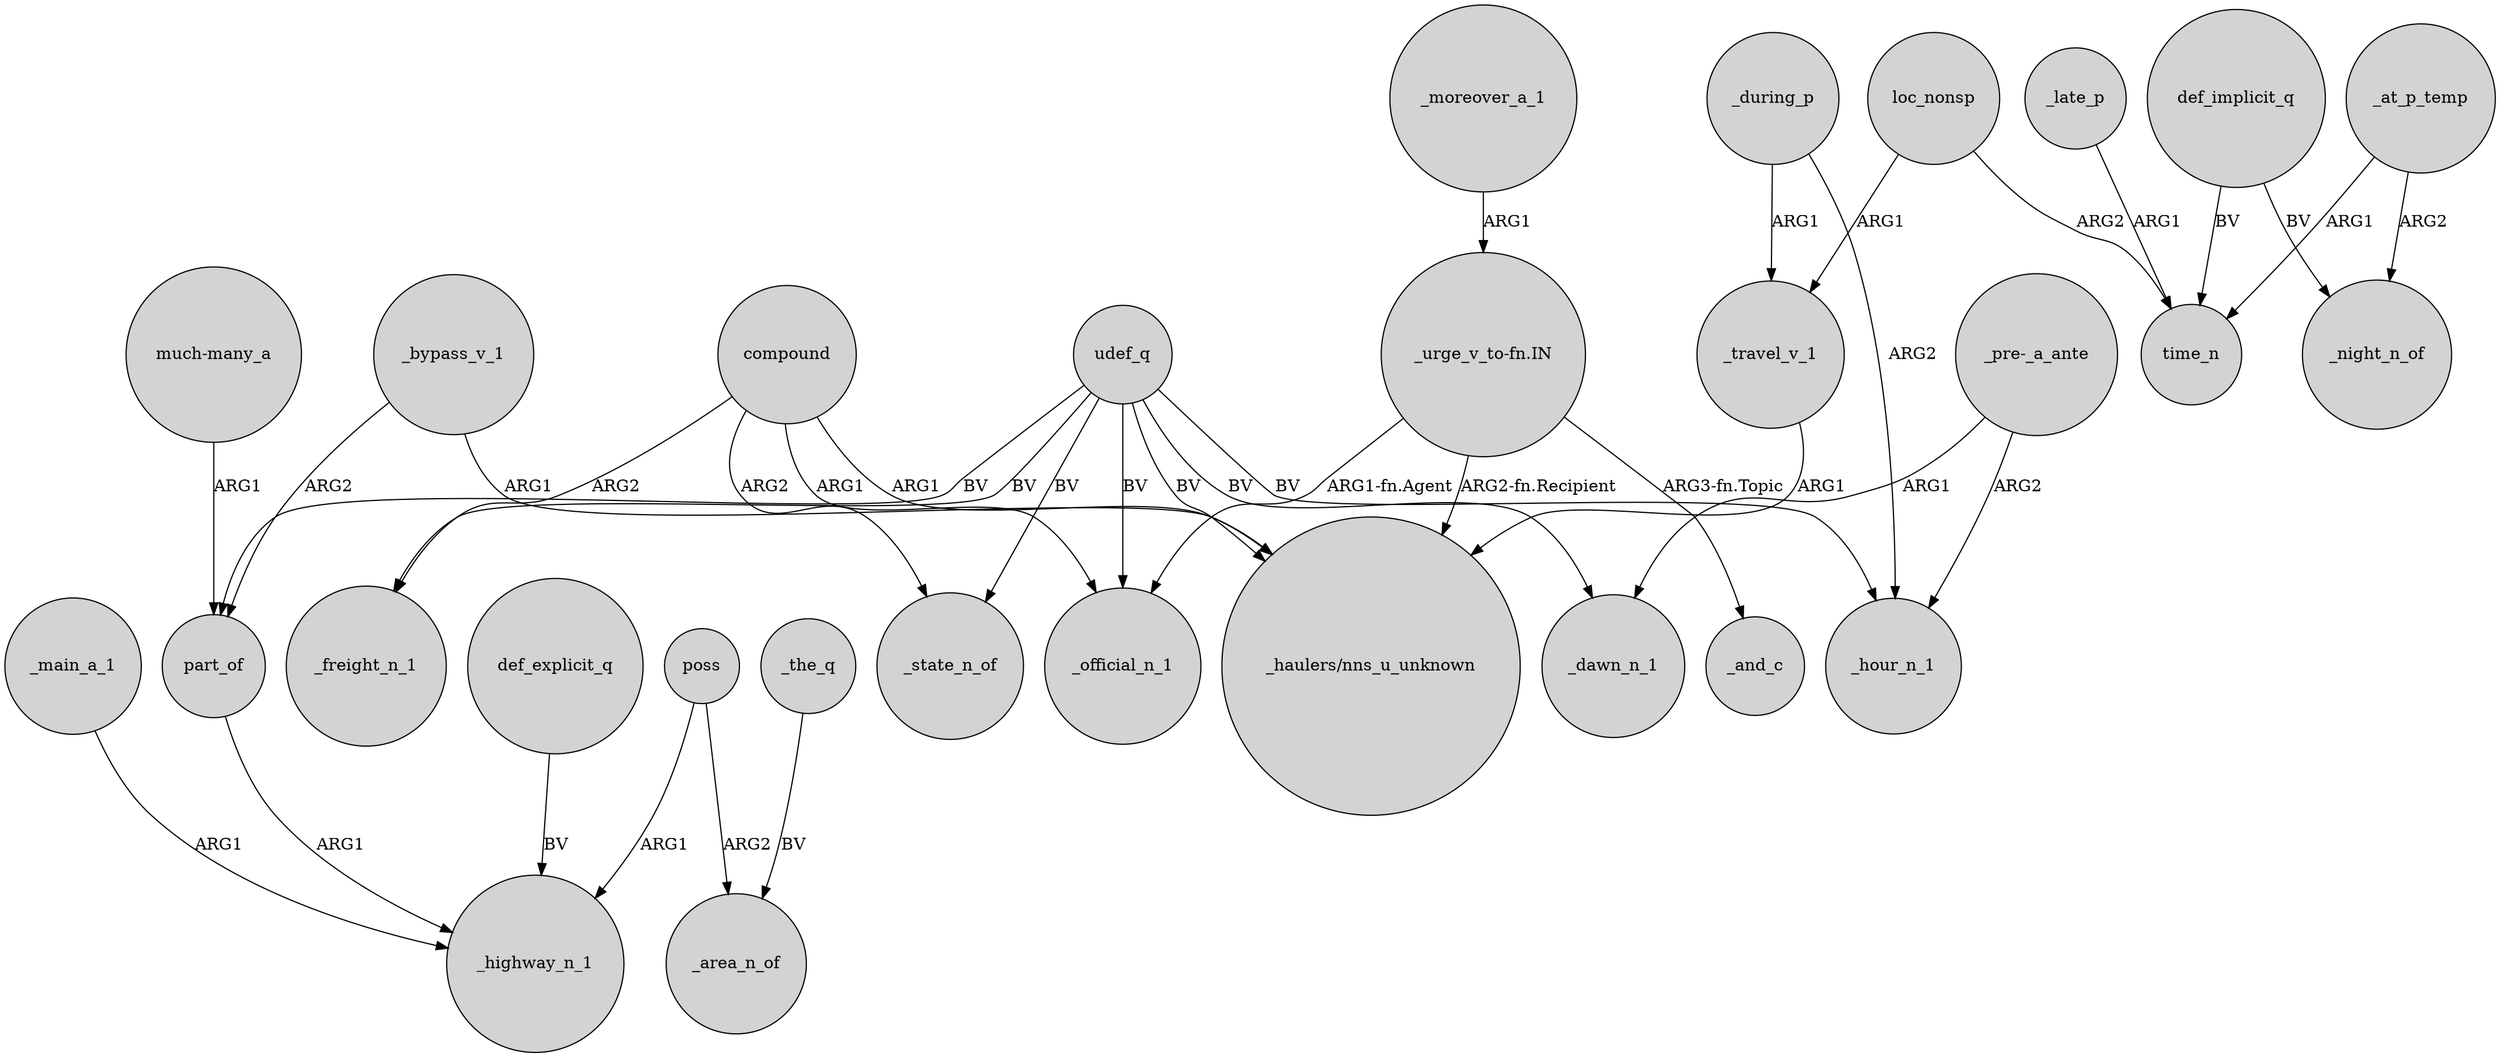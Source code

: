 digraph {
	node [shape=circle style=filled]
	compound -> _freight_n_1 [label=ARG2]
	_late_p -> time_n [label=ARG1]
	def_implicit_q -> _night_n_of [label=BV]
	udef_q -> part_of [label=BV]
	_during_p -> _hour_n_1 [label=ARG2]
	poss -> _area_n_of [label=ARG2]
	_at_p_temp -> time_n [label=ARG1]
	def_implicit_q -> time_n [label=BV]
	"much-many_a" -> part_of [label=ARG1]
	udef_q -> _state_n_of [label=BV]
	udef_q -> _hour_n_1 [label=BV]
	_moreover_a_1 -> "_urge_v_to-fn.IN" [label=ARG1]
	compound -> _state_n_of [label=ARG2]
	def_explicit_q -> _highway_n_1 [label=BV]
	udef_q -> _dawn_n_1 [label=BV]
	_during_p -> _travel_v_1 [label=ARG1]
	compound -> "_haulers/nns_u_unknown" [label=ARG1]
	"_pre-_a_ante" -> _hour_n_1 [label=ARG2]
	loc_nonsp -> time_n [label=ARG2]
	udef_q -> "_haulers/nns_u_unknown" [label=BV]
	_main_a_1 -> _highway_n_1 [label=ARG1]
	poss -> _highway_n_1 [label=ARG1]
	loc_nonsp -> _travel_v_1 [label=ARG1]
	udef_q -> _official_n_1 [label=BV]
	udef_q -> _freight_n_1 [label=BV]
	"_urge_v_to-fn.IN" -> "_haulers/nns_u_unknown" [label="ARG2-fn.Recipient"]
	_travel_v_1 -> "_haulers/nns_u_unknown" [label=ARG1]
	_at_p_temp -> _night_n_of [label=ARG2]
	_bypass_v_1 -> "_haulers/nns_u_unknown" [label=ARG1]
	"_urge_v_to-fn.IN" -> _and_c [label="ARG3-fn.Topic"]
	_the_q -> _area_n_of [label=BV]
	compound -> _official_n_1 [label=ARG1]
	"_urge_v_to-fn.IN" -> _official_n_1 [label="ARG1-fn.Agent"]
	_bypass_v_1 -> part_of [label=ARG2]
	"_pre-_a_ante" -> _dawn_n_1 [label=ARG1]
	part_of -> _highway_n_1 [label=ARG1]
}
